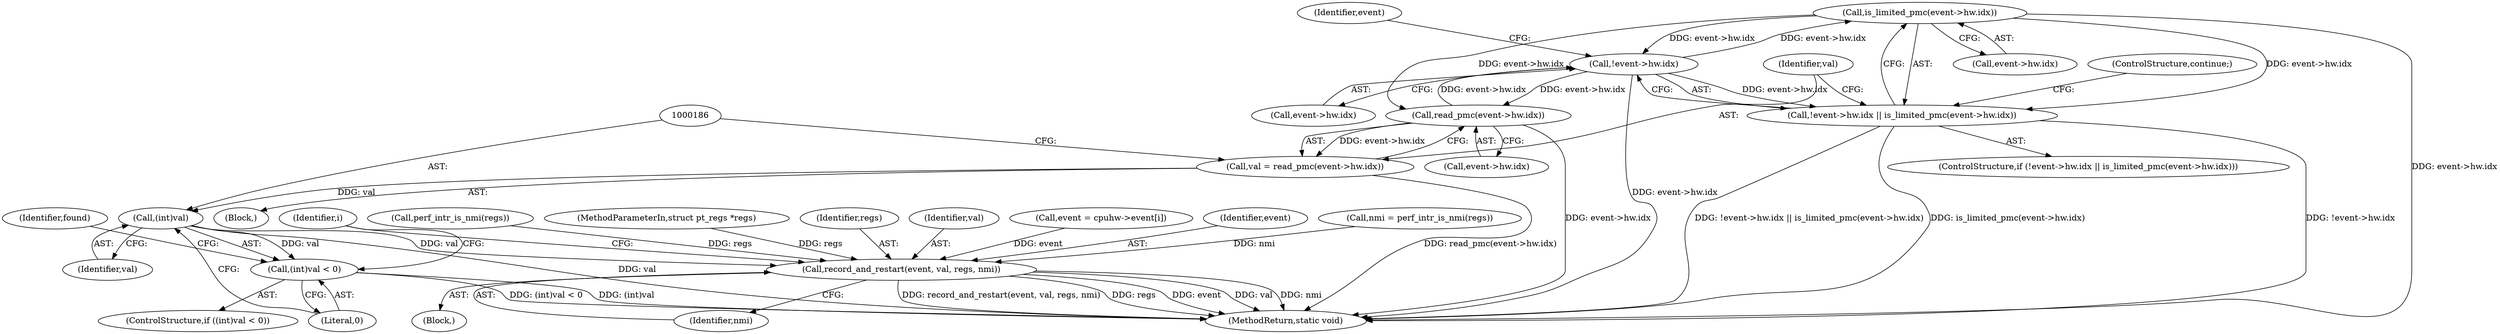 digraph "0_linux_0837e3242c73566fc1c0196b4ec61779c25ffc93@pointer" {
"1000168" [label="(Call,is_limited_pmc(event->hw.idx))"];
"1000162" [label="(Call,!event->hw.idx)"];
"1000177" [label="(Call,read_pmc(event->hw.idx))"];
"1000168" [label="(Call,is_limited_pmc(event->hw.idx))"];
"1000161" [label="(Call,!event->hw.idx || is_limited_pmc(event->hw.idx))"];
"1000175" [label="(Call,val = read_pmc(event->hw.idx))"];
"1000185" [label="(Call,(int)val)"];
"1000184" [label="(Call,(int)val < 0)"];
"1000193" [label="(Call,record_and_restart(event, val, regs, nmi))"];
"1000193" [label="(Call,record_and_restart(event, val, regs, nmi))"];
"1000183" [label="(ControlStructure,if ((int)val < 0))"];
"1000175" [label="(Call,val = read_pmc(event->hw.idx))"];
"1000246" [label="(MethodReturn,static void)"];
"1000161" [label="(Call,!event->hw.idx || is_limited_pmc(event->hw.idx))"];
"1000163" [label="(Call,event->hw.idx)"];
"1000169" [label="(Call,event->hw.idx)"];
"1000160" [label="(ControlStructure,if (!event->hw.idx || is_limited_pmc(event->hw.idx)))"];
"1000162" [label="(Call,!event->hw.idx)"];
"1000132" [label="(Call,nmi = perf_intr_is_nmi(regs))"];
"1000171" [label="(Identifier,event)"];
"1000134" [label="(Call,perf_intr_is_nmi(regs))"];
"1000104" [label="(MethodParameterIn,struct pt_regs *regs)"];
"1000189" [label="(Block,)"];
"1000185" [label="(Call,(int)val)"];
"1000174" [label="(ControlStructure,continue;)"];
"1000176" [label="(Identifier,val)"];
"1000168" [label="(Call,is_limited_pmc(event->hw.idx))"];
"1000187" [label="(Identifier,val)"];
"1000184" [label="(Call,(int)val < 0)"];
"1000188" [label="(Literal,0)"];
"1000191" [label="(Identifier,found)"];
"1000196" [label="(Identifier,regs)"];
"1000178" [label="(Call,event->hw.idx)"];
"1000177" [label="(Call,read_pmc(event->hw.idx))"];
"1000152" [label="(Block,)"];
"1000197" [label="(Identifier,nmi)"];
"1000195" [label="(Identifier,val)"];
"1000153" [label="(Call,event = cpuhw->event[i])"];
"1000194" [label="(Identifier,event)"];
"1000151" [label="(Identifier,i)"];
"1000168" -> "1000161"  [label="AST: "];
"1000168" -> "1000169"  [label="CFG: "];
"1000169" -> "1000168"  [label="AST: "];
"1000161" -> "1000168"  [label="CFG: "];
"1000168" -> "1000246"  [label="DDG: event->hw.idx"];
"1000168" -> "1000162"  [label="DDG: event->hw.idx"];
"1000168" -> "1000161"  [label="DDG: event->hw.idx"];
"1000162" -> "1000168"  [label="DDG: event->hw.idx"];
"1000168" -> "1000177"  [label="DDG: event->hw.idx"];
"1000162" -> "1000161"  [label="AST: "];
"1000162" -> "1000163"  [label="CFG: "];
"1000163" -> "1000162"  [label="AST: "];
"1000171" -> "1000162"  [label="CFG: "];
"1000161" -> "1000162"  [label="CFG: "];
"1000162" -> "1000246"  [label="DDG: event->hw.idx"];
"1000162" -> "1000161"  [label="DDG: event->hw.idx"];
"1000177" -> "1000162"  [label="DDG: event->hw.idx"];
"1000162" -> "1000177"  [label="DDG: event->hw.idx"];
"1000177" -> "1000175"  [label="AST: "];
"1000177" -> "1000178"  [label="CFG: "];
"1000178" -> "1000177"  [label="AST: "];
"1000175" -> "1000177"  [label="CFG: "];
"1000177" -> "1000246"  [label="DDG: event->hw.idx"];
"1000177" -> "1000175"  [label="DDG: event->hw.idx"];
"1000161" -> "1000160"  [label="AST: "];
"1000174" -> "1000161"  [label="CFG: "];
"1000176" -> "1000161"  [label="CFG: "];
"1000161" -> "1000246"  [label="DDG: is_limited_pmc(event->hw.idx)"];
"1000161" -> "1000246"  [label="DDG: !event->hw.idx"];
"1000161" -> "1000246"  [label="DDG: !event->hw.idx || is_limited_pmc(event->hw.idx)"];
"1000175" -> "1000152"  [label="AST: "];
"1000176" -> "1000175"  [label="AST: "];
"1000186" -> "1000175"  [label="CFG: "];
"1000175" -> "1000246"  [label="DDG: read_pmc(event->hw.idx)"];
"1000175" -> "1000185"  [label="DDG: val"];
"1000185" -> "1000184"  [label="AST: "];
"1000185" -> "1000187"  [label="CFG: "];
"1000186" -> "1000185"  [label="AST: "];
"1000187" -> "1000185"  [label="AST: "];
"1000188" -> "1000185"  [label="CFG: "];
"1000185" -> "1000246"  [label="DDG: val"];
"1000185" -> "1000184"  [label="DDG: val"];
"1000185" -> "1000193"  [label="DDG: val"];
"1000184" -> "1000183"  [label="AST: "];
"1000184" -> "1000188"  [label="CFG: "];
"1000188" -> "1000184"  [label="AST: "];
"1000191" -> "1000184"  [label="CFG: "];
"1000151" -> "1000184"  [label="CFG: "];
"1000184" -> "1000246"  [label="DDG: (int)val"];
"1000184" -> "1000246"  [label="DDG: (int)val < 0"];
"1000193" -> "1000189"  [label="AST: "];
"1000193" -> "1000197"  [label="CFG: "];
"1000194" -> "1000193"  [label="AST: "];
"1000195" -> "1000193"  [label="AST: "];
"1000196" -> "1000193"  [label="AST: "];
"1000197" -> "1000193"  [label="AST: "];
"1000151" -> "1000193"  [label="CFG: "];
"1000193" -> "1000246"  [label="DDG: event"];
"1000193" -> "1000246"  [label="DDG: val"];
"1000193" -> "1000246"  [label="DDG: nmi"];
"1000193" -> "1000246"  [label="DDG: record_and_restart(event, val, regs, nmi)"];
"1000193" -> "1000246"  [label="DDG: regs"];
"1000153" -> "1000193"  [label="DDG: event"];
"1000134" -> "1000193"  [label="DDG: regs"];
"1000104" -> "1000193"  [label="DDG: regs"];
"1000132" -> "1000193"  [label="DDG: nmi"];
}
